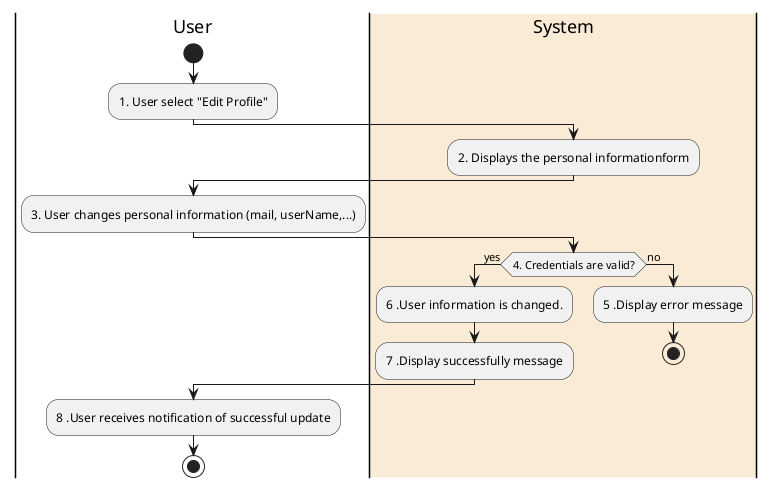 @startuml
|User|
start
:1. User select "Edit Profile";
|#AntiqueWhite|System|
:2. Displays the personal informationform;
|User|
:3. User changes personal information (mail, userName,...);
|#AntiqueWhite|System|
if (4. Credentials are valid?) then (yes)
  :6 .User information is changed.;
  :7 .Display successfully message;
else (no)
|#AntiqueWhite|System|
  :5 .Display error message;
  stop
endif
|User|
:8 .User receives notification of successful update;
|User|
stop
@enduml